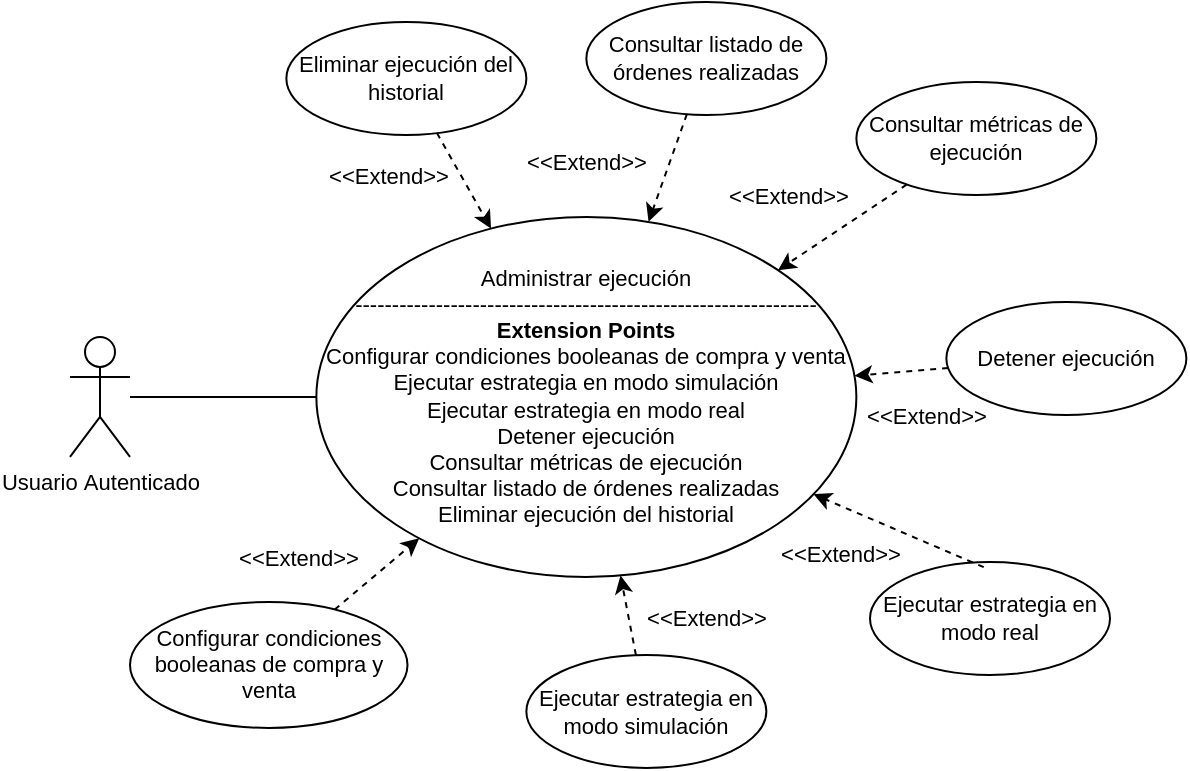 <mxfile version="27.1.4">
  <diagram id="R2lEEEUBdFMjLlhIrx00" name="Page-1">
    <mxGraphModel dx="903" dy="3287" grid="1" gridSize="10" guides="1" tooltips="1" connect="1" arrows="1" fold="1" page="1" pageScale="1" pageWidth="700" pageHeight="400" math="0" shadow="0" extFonts="Permanent Marker^https://fonts.googleapis.com/css?family=Permanent+Marker">
      <root>
        <mxCell id="0" />
        <mxCell id="1" parent="0" />
        <mxCell id="258" style="edgeStyle=none;html=1;endArrow=none;endFill=0;fontColor=#000000;" parent="1" source="112" target="219" edge="1">
          <mxGeometry relative="1" as="geometry" />
        </mxCell>
        <mxCell id="112" value="&lt;font&gt;Usuario&lt;span style=&quot;background-color: transparent;&quot;&gt;&amp;nbsp;Autenticado&lt;/span&gt;&lt;/font&gt;" style="shape=umlActor;verticalLabelPosition=bottom;verticalAlign=top;html=1;outlineConnect=0;fontSize=11;fontColor=#000000;" parent="1" vertex="1">
          <mxGeometry x="71.0" y="-2623.52" width="30" height="60" as="geometry" />
        </mxCell>
        <mxCell id="219" value="Administrar ejecución&lt;div&gt;&lt;div style=&quot;&quot;&gt;---------------------------------------------------------------&lt;/div&gt;&lt;div style=&quot;&quot;&gt;&lt;b&gt;Extension Points&lt;/b&gt;&lt;/div&gt;&lt;/div&gt;&lt;div style=&quot;&quot;&gt;&lt;span style=&quot;&quot;&gt;Configurar condiciones booleanas de compra y venta&lt;/span&gt;&lt;b&gt;&lt;/b&gt;&lt;/div&gt;&lt;div style=&quot;&quot;&gt;&lt;span style=&quot;&quot;&gt;&lt;span style=&quot;&quot;&gt;Ejecutar estrategia en modo simulación&lt;/span&gt;&lt;/span&gt;&lt;/div&gt;&lt;div style=&quot;&quot;&gt;&lt;span style=&quot;&quot;&gt;&lt;span style=&quot;&quot;&gt;&lt;span style=&quot;&quot;&gt;Ejecutar estrategia en modo real&lt;/span&gt;&lt;/span&gt;&lt;/span&gt;&lt;/div&gt;&lt;div style=&quot;&quot;&gt;&lt;span style=&quot;&quot;&gt;&lt;span style=&quot;&quot;&gt;&lt;span style=&quot;&quot;&gt;&lt;span style=&quot;&quot;&gt;Detener ejecución&lt;/span&gt;&lt;/span&gt;&lt;/span&gt;&lt;/span&gt;&lt;/div&gt;&lt;div style=&quot;&quot;&gt;&lt;span style=&quot;&quot;&gt;&lt;span style=&quot;&quot;&gt;&lt;span style=&quot;&quot;&gt;&lt;span style=&quot;&quot;&gt;&lt;span style=&quot;&quot;&gt;Consultar métricas de ejecución&lt;/span&gt;&lt;/span&gt;&lt;/span&gt;&lt;/span&gt;&lt;/span&gt;&lt;/div&gt;&lt;div style=&quot;&quot;&gt;&lt;span style=&quot;&quot;&gt;&lt;span style=&quot;&quot;&gt;&lt;span style=&quot;&quot;&gt;&lt;span style=&quot;&quot;&gt;&lt;span style=&quot;&quot;&gt;Consultar listado de órdenes realizadas&lt;/span&gt;&lt;/span&gt;&lt;/span&gt;&lt;/span&gt;&lt;/span&gt;&lt;/div&gt;&lt;div style=&quot;&quot;&gt;&lt;span style=&quot;&quot;&gt;&lt;span style=&quot;&quot;&gt;&lt;span style=&quot;&quot;&gt;&lt;span style=&quot;&quot;&gt;&lt;span style=&quot;&quot;&gt;&lt;span style=&quot;&quot;&gt;Eliminar ejecución del historial&lt;/span&gt;&lt;/span&gt;&lt;/span&gt;&lt;/span&gt;&lt;/span&gt;&lt;/span&gt;&lt;/div&gt;" style="ellipse;whiteSpace=wrap;html=1;fontSize=11;fontColor=#000000;" parent="1" vertex="1">
          <mxGeometry x="194.18" y="-2683.52" width="270" height="180" as="geometry" />
        </mxCell>
        <mxCell id="222" value="Eliminar ejecución del historial" style="ellipse;whiteSpace=wrap;html=1;fontSize=11;fontColor=#000000;" parent="1" vertex="1">
          <mxGeometry x="179.18" y="-2781" width="120" height="56.48" as="geometry" />
        </mxCell>
        <mxCell id="223" value="Consultar listado de órdenes realizadas" style="ellipse;whiteSpace=wrap;html=1;fontSize=11;fontColor=#000000;" parent="1" vertex="1">
          <mxGeometry x="329.18" y="-2791" width="120" height="56.48" as="geometry" />
        </mxCell>
        <mxCell id="224" value="Consultar métricas de ejecución" style="ellipse;whiteSpace=wrap;html=1;fontSize=11;fontColor=#000000;" parent="1" vertex="1">
          <mxGeometry x="464.18" y="-2751" width="120" height="56.48" as="geometry" />
        </mxCell>
        <mxCell id="225" value="Ejecutar estrategia en modo simulación" style="ellipse;whiteSpace=wrap;html=1;fontSize=11;fontColor=#000000;" parent="1" vertex="1">
          <mxGeometry x="299.18" y="-2464.52" width="120" height="56.48" as="geometry" />
        </mxCell>
        <mxCell id="226" value="Ejecutar estrategia en modo real" style="ellipse;whiteSpace=wrap;html=1;fontSize=11;fontColor=#000000;" parent="1" vertex="1">
          <mxGeometry x="471" y="-2511" width="120" height="56.48" as="geometry" />
        </mxCell>
        <mxCell id="242" value="Detener ejecución" style="ellipse;whiteSpace=wrap;html=1;fontSize=11;fontColor=#000000;" parent="1" vertex="1">
          <mxGeometry x="509.18" y="-2641" width="120" height="56.48" as="geometry" />
        </mxCell>
        <mxCell id="243" value="Configurar condiciones booleanas de compra y venta" style="ellipse;whiteSpace=wrap;html=1;fontSize=11;fontColor=#000000;" parent="1" vertex="1">
          <mxGeometry x="101.0" y="-2491" width="138.75" height="62.96" as="geometry" />
        </mxCell>
        <mxCell id="244" style="edgeStyle=none;html=1;dashed=1;fontSize=11;fontColor=#000000;" parent="1" source="243" target="219" edge="1">
          <mxGeometry relative="1" as="geometry">
            <mxPoint x="160.18" y="-2706" as="targetPoint" />
            <mxPoint x="244.18" y="-2648" as="sourcePoint" />
          </mxGeometry>
        </mxCell>
        <mxCell id="245" value="&amp;lt;&amp;lt;Extend&amp;gt;&amp;gt;" style="edgeLabel;html=1;align=center;verticalAlign=middle;resizable=0;points=[];fontSize=11;fontColor=#000000;" parent="244" vertex="1" connectable="0">
          <mxGeometry x="-0.238" y="1" relative="1" as="geometry">
            <mxPoint x="-34" y="-12" as="offset" />
          </mxGeometry>
        </mxCell>
        <mxCell id="246" style="edgeStyle=none;html=1;dashed=1;fontSize=11;fontColor=#000000;" parent="1" source="225" target="219" edge="1">
          <mxGeometry relative="1" as="geometry">
            <mxPoint x="217.18" y="-2545" as="targetPoint" />
            <mxPoint x="147.18" y="-2523" as="sourcePoint" />
          </mxGeometry>
        </mxCell>
        <mxCell id="247" value="&amp;lt;&amp;lt;Extend&amp;gt;&amp;gt;" style="edgeLabel;html=1;align=center;verticalAlign=middle;resizable=0;points=[];fontSize=11;fontColor=#000000;" parent="246" vertex="1" connectable="0">
          <mxGeometry x="-0.238" y="1" relative="1" as="geometry">
            <mxPoint x="39" y="-4" as="offset" />
          </mxGeometry>
        </mxCell>
        <mxCell id="248" style="edgeStyle=none;html=1;dashed=1;fontSize=11;exitX=0.474;exitY=0.046;exitDx=0;exitDy=0;exitPerimeter=0;fontColor=#000000;" parent="1" source="226" target="219" edge="1">
          <mxGeometry relative="1" as="geometry">
            <mxPoint x="260.18" y="-2511" as="targetPoint" />
            <mxPoint x="193.18" y="-2448" as="sourcePoint" />
          </mxGeometry>
        </mxCell>
        <mxCell id="249" value="&amp;lt;&amp;lt;Extend&amp;gt;&amp;gt;" style="edgeLabel;html=1;align=center;verticalAlign=middle;resizable=0;points=[];fontSize=11;fontColor=#000000;" parent="248" vertex="1" connectable="0">
          <mxGeometry x="-0.238" y="1" relative="1" as="geometry">
            <mxPoint x="-39" y="6" as="offset" />
          </mxGeometry>
        </mxCell>
        <mxCell id="250" style="edgeStyle=none;html=1;dashed=1;fontSize=11;fontColor=#000000;" parent="1" source="242" target="219" edge="1">
          <mxGeometry relative="1" as="geometry">
            <mxPoint x="499.177" y="-2574.253" as="targetPoint" />
            <mxPoint x="300.27" y="-2494.48" as="sourcePoint" />
          </mxGeometry>
        </mxCell>
        <mxCell id="251" value="&amp;lt;&amp;lt;Extend&amp;gt;&amp;gt;" style="edgeLabel;html=1;align=center;verticalAlign=middle;resizable=0;points=[];fontSize=11;fontColor=#000000;" parent="250" vertex="1" connectable="0">
          <mxGeometry x="-0.238" y="1" relative="1" as="geometry">
            <mxPoint x="7" y="21" as="offset" />
          </mxGeometry>
        </mxCell>
        <mxCell id="252" style="edgeStyle=none;html=1;dashed=1;fontSize=11;fontColor=#000000;" parent="1" source="224" target="219" edge="1">
          <mxGeometry relative="1" as="geometry">
            <mxPoint x="547.018" y="-2609.751" as="targetPoint" />
            <mxPoint x="566.27" y="-2505.48" as="sourcePoint" />
          </mxGeometry>
        </mxCell>
        <mxCell id="253" value="&amp;lt;&amp;lt;Extend&amp;gt;&amp;gt;" style="edgeLabel;html=1;align=center;verticalAlign=middle;resizable=0;points=[];fontSize=11;fontColor=#000000;" parent="252" vertex="1" connectable="0">
          <mxGeometry x="-0.238" y="1" relative="1" as="geometry">
            <mxPoint x="-36" y="-12" as="offset" />
          </mxGeometry>
        </mxCell>
        <mxCell id="254" style="edgeStyle=none;html=1;dashed=1;fontSize=11;fontColor=#000000;" parent="1" source="223" target="219" edge="1">
          <mxGeometry relative="1" as="geometry">
            <mxPoint x="560.451" y="-2659.899" as="targetPoint" />
            <mxPoint x="632.777" y="-2664.087" as="sourcePoint" />
          </mxGeometry>
        </mxCell>
        <mxCell id="255" value="&amp;lt;&amp;lt;Extend&amp;gt;&amp;gt;" style="edgeLabel;html=1;align=center;verticalAlign=middle;resizable=0;points=[];fontSize=11;fontColor=#000000;" parent="254" vertex="1" connectable="0">
          <mxGeometry x="-0.238" y="1" relative="1" as="geometry">
            <mxPoint x="-44" y="3" as="offset" />
          </mxGeometry>
        </mxCell>
        <mxCell id="256" style="edgeStyle=none;html=1;dashed=1;fontSize=11;fontColor=#000000;" parent="1" source="222" target="219" edge="1">
          <mxGeometry relative="1" as="geometry">
            <mxPoint x="528.239" y="-2708.982" as="targetPoint" />
            <mxPoint x="622.27" y="-2653.48" as="sourcePoint" />
          </mxGeometry>
        </mxCell>
        <mxCell id="257" value="&amp;lt;&amp;lt;Extend&amp;gt;&amp;gt;" style="edgeLabel;html=1;align=center;verticalAlign=middle;resizable=0;points=[];fontSize=11;fontColor=#000000;" parent="256" vertex="1" connectable="0">
          <mxGeometry x="-0.238" y="1" relative="1" as="geometry">
            <mxPoint x="-36" y="3" as="offset" />
          </mxGeometry>
        </mxCell>
      </root>
    </mxGraphModel>
  </diagram>
</mxfile>
